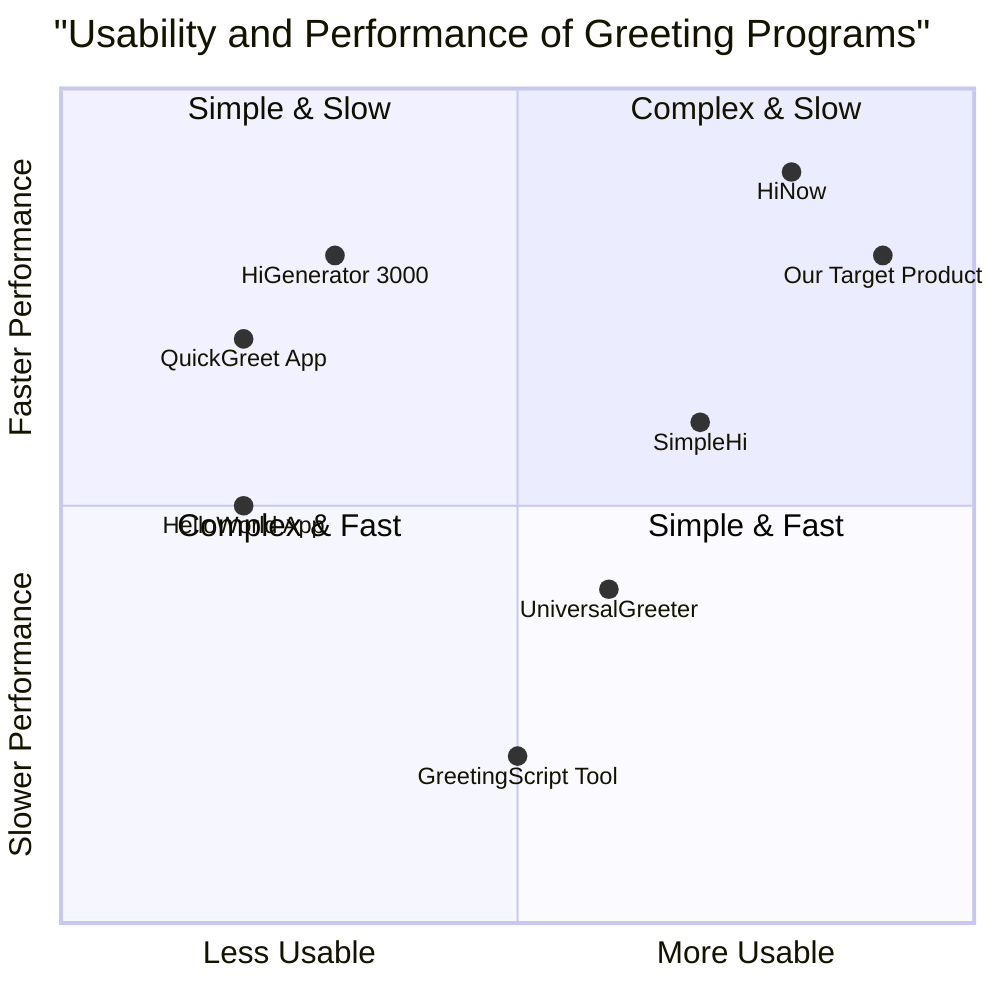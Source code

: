 quadrantChart
    title "Usability and Performance of Greeting Programs"
    x-axis "Less Usable" --> "More Usable"
    y-axis "Slower Performance" --> "Faster Performance"
    quadrant-1 "Complex & Slow"
    quadrant-2 "Simple & Slow"
    quadrant-3 "Complex & Fast"
    quadrant-4 "Simple & Fast"
    "HelloWorld App": [0.2, 0.5]
    "GreetingScript Tool": [0.5, 0.2]
    "HiGenerator 3000": [0.3, 0.8]
    "QuickGreet App": [0.2, 0.7]
    "UniversalGreeter": [0.6, 0.4]
    "SimpleHi": [0.7, 0.6]
    "HiNow": [0.8, 0.9]
    "Our Target Product": [0.9, 0.8]